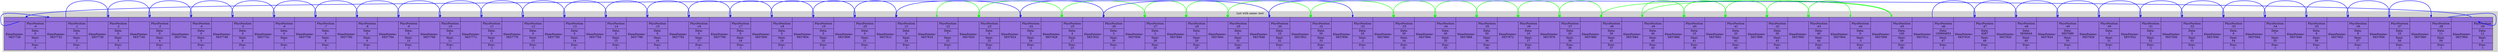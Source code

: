 digraph G{
subgraph clusterlist {
style=filled;
color=lightgrey;
rankdir=LR;
Model [shape=record,style="filled",fillcolor="mediumpurple",label="{{<0>} | {ElemPointer:\n5837728 | {PhysPosition\n:0 | Data:\n0 | Next:\n1 | Prev:\n0}}}| {{<1>} | {ElemPointer:\n5837732 | {PhysPosition\n:1 | Data:\n0 | Next:\n2 | Prev:\n-1}}}| {{<2>} | {ElemPointer:\n5837736 | {PhysPosition\n:2 | Data:\n0 | Next:\n3 | Prev:\n-1}}}| {{<3>} | {ElemPointer:\n5837740 | {PhysPosition\n:3 | Data:\n0 | Next:\n4 | Prev:\n-1}}}| {{<4>} | {ElemPointer:\n5837744 | {PhysPosition\n:4 | Data:\n0 | Next:\n5 | Prev:\n-1}}}| {{<5>} | {ElemPointer:\n5837748 | {PhysPosition\n:5 | Data:\n0 | Next:\n6 | Prev:\n-1}}}| {{<6>} | {ElemPointer:\n5837752 | {PhysPosition\n:6 | Data:\n0 | Next:\n7 | Prev:\n-1}}}| {{<7>} | {ElemPointer:\n5837756 | {PhysPosition\n:7 | Data:\n0 | Next:\n8 | Prev:\n-1}}}| {{<8>} | {ElemPointer:\n5837760 | {PhysPosition\n:8 | Data:\n0 | Next:\n9 | Prev:\n-1}}}| {{<9>} | {ElemPointer:\n5837764 | {PhysPosition\n:9 | Data:\n0 | Next:\n10 | Prev:\n-1}}}| {{<10>} | {ElemPointer:\n5837768 | {PhysPosition\n:10 | Data:\n0 | Next:\n11 | Prev:\n-1}}}| {{<11>} | {ElemPointer:\n5837772 | {PhysPosition\n:11 | Data:\n0 | Next:\n12 | Prev:\n-1}}}| {{<12>} | {ElemPointer:\n5837776 | {PhysPosition\n:12 | Data:\n0 | Next:\n13 | Prev:\n-1}}}| {{<13>} | {ElemPointer:\n5837780 | {PhysPosition\n:13 | Data:\n0 | Next:\n14 | Prev:\n-1}}}| {{<14>} | {ElemPointer:\n5837784 | {PhysPosition\n:14 | Data:\n0 | Next:\n15 | Prev:\n-1}}}| {{<15>} | {ElemPointer:\n5837788 | {PhysPosition\n:15 | Data:\n0 | Next:\n16 | Prev:\n-1}}}| {{<16>} | {ElemPointer:\n5837792 | {PhysPosition\n:16 | Data:\n0 | Next:\n17 | Prev:\n-1}}}| {{<17>} | {ElemPointer:\n5837796 | {PhysPosition\n:17 | Data:\n0 | Next:\n18 | Prev:\n-1}}}| {{<18>} | {ElemPointer:\n5837800 | {PhysPosition\n:18 | Data:\n0 | Next:\n19 | Prev:\n-1}}}| {{<19>} | {ElemPointer:\n5837804 | {PhysPosition\n:19 | Data:\n0 | Next:\n20 | Prev:\n-1}}}| {{<20>} | {ElemPointer:\n5837808 | {PhysPosition\n:20 | Data:\n0 | Next:\n21 | Prev:\n-1}}}| {{<21>} | {ElemPointer:\n5837812 | {PhysPosition\n:21 | Data:\n0 | Next:\n24 | Prev:\n-1}}}| {{<22>} | {ElemPointer:\n5837816 | {PhysPosition\n:22 | Data:\n7 | Next:\n23 | Prev:\n-1}}}| {{<23>} | {ElemPointer:\n5837820 | {PhysPosition\n:23 | Data:\n6 | Next:\n25 | Prev:\n22}}}| {{<24>} | {ElemPointer:\n5837824 | {PhysPosition\n:24 | Data:\n5 | Next:\n26 | Prev:\n-1}}}| {{<25>} | {ElemPointer:\n5837828 | {PhysPosition\n:25 | Data:\n4 | Next:\n27 | Prev:\n23}}}| {{<26>} | {ElemPointer:\n5837832 | {PhysPosition\n:26 | Data:\n3 | Next:\n30 | Prev:\n-1}}}| {{<27>} | {ElemPointer:\n5837836 | {PhysPosition\n:27 | Data:\n2 | Next:\n28 | Prev:\n25}}}| {{<28>} | {ElemPointer:\n5837840 | {PhysPosition\n:28 | Data:\n1 | Next:\n29 | Prev:\n27}}}| {{<29>} | {ElemPointer:\n5837844 | {PhysPosition\n:29 | Data:\n0 | Next:\n31 | Prev:\n28}}}| {{<30>} | {ElemPointer:\n5837848 | {PhysPosition\n:30 | Data:\n10 | Next:\n32 | Prev:\n-1}}}| {{<31>} | {ElemPointer:\n5837852 | {PhysPosition\n:31 | Data:\n50 | Next:\n33 | Prev:\n29}}}| {{<32>} | {ElemPointer:\n5837856 | {PhysPosition\n:32 | Data:\n20 | Next:\n-2 | Prev:\n-1}}}| {{<33>} | {ElemPointer:\n5837860 | {PhysPosition\n:33 | Data:\n30 | Next:\n34 | Prev:\n31}}}| {{<34>} | {ElemPointer:\n5837864 | {PhysPosition\n:34 | Data:\n40 | Next:\n35 | Prev:\n33}}}| {{<35>} | {ElemPointer:\n5837868 | {PhysPosition\n:35 | Data:\n50 | Next:\n36 | Prev:\n34}}}| {{<36>} | {ElemPointer:\n5837872 | {PhysPosition\n:36 | Data:\n10 | Next:\n37 | Prev:\n35}}}| {{<37>} | {ElemPointer:\n5837876 | {PhysPosition\n:37 | Data:\n20 | Next:\n38 | Prev:\n36}}}| {{<38>} | {ElemPointer:\n5837880 | {PhysPosition\n:38 | Data:\n30 | Next:\n45 | Prev:\n37}}}| {{<39>} | {ElemPointer:\n5837884 | {PhysPosition\n:39 | Data:\n40 | Next:\n40 | Prev:\n45}}}| {{<40>} | {ElemPointer:\n5837888 | {PhysPosition\n:40 | Data:\n10 | Next:\n41 | Prev:\n39}}}| {{<41>} | {ElemPointer:\n5837892 | {PhysPosition\n:41 | Data:\n20 | Next:\n42 | Prev:\n40}}}| {{<42>} | {ElemPointer:\n5837896 | {PhysPosition\n:42 | Data:\n30 | Next:\n43 | Prev:\n41}}}| {{<43>} | {ElemPointer:\n5837900 | {PhysPosition\n:43 | Data:\n40 | Next:\n44 | Prev:\n42}}}| {{<44>} | {ElemPointer:\n5837904 | {PhysPosition\n:44 | Data:\n0 | Next:\n-3 | Prev:\n43}}}| {{<45>} | {ElemPointer:\n5837908 | {PhysPosition\n:45 | Data:\n100 | Next:\n39 | Prev:\n38}}}| {{<46>} | {ElemPointer:\n5837912 | {PhysPosition\n:46 | Data:\n150994953 | Next:\n47 | Prev:\n-1}}}| {{<47>} | {ElemPointer:\n5837916 | {PhysPosition\n:47 | Data:\n4587 | Next:\n48 | Prev:\n-1}}}| {{<48>} | {ElemPointer:\n5837920 | {PhysPosition\n:48 | Data:\n5836944 | Next:\n49 | Prev:\n-1}}}| {{<49>} | {ElemPointer:\n5837924 | {PhysPosition\n:49 | Data:\n5837080 | Next:\n50 | Prev:\n-1}}}| {{<50>} | {ElemPointer:\n5837928 | {PhysPosition\n:50 | Data:\n3 | Next:\n51 | Prev:\n-1}}}| {{<51>} | {ElemPointer:\n5837932 | {PhysPosition\n:51 | Data:\n4 | Next:\n52 | Prev:\n-1}}}| {{<52>} | {ElemPointer:\n5837936 | {PhysPosition\n:52 | Data:\n5 | Next:\n53 | Prev:\n-1}}}| {{<53>} | {ElemPointer:\n5837940 | {PhysPosition\n:53 | Data:\n6 | Next:\n54 | Prev:\n-1}}}| {{<54>} | {ElemPointer:\n5837944 | {PhysPosition\n:54 | Data:\n7 | Next:\n55 | Prev:\n-1}}}| {{<55>} | {ElemPointer:\n5837948 | {PhysPosition\n:55 | Data:\n8 | Next:\n56 | Prev:\n-1}}}| {{<56>} | {ElemPointer:\n5837952 | {PhysPosition\n:56 | Data:\n9 | Next:\n57 | Prev:\n-1}}}| {{<57>} | {ElemPointer:\n5837956 | {PhysPosition\n:57 | Data:\n10 | Next:\n58 | Prev:\n-1}}}| {{<58>} | {ElemPointer:\n5837960 | {PhysPosition\n:58 | Data:\n11 | Next:\n59 | Prev:\n-1}}}| {{<59>} | {ElemPointer:\n5837964 | {PhysPosition\n:59 | Data:\n12 | Next:\n0 | Prev:\n-1}}}"];
Model:<22>->Model:<23>[color="green";style="bold";dir="both"];
Model:<23>->Model:<25>[color="green";style="bold";dir="both"];
Model:<25>->Model:<27>[color="green";style="bold";dir="both"];
Model:<27>->Model:<28>[color="green";style="bold";dir="both"];
Model:<28>->Model:<29>[color="green";style="bold";dir="both"];
Model:<29>->Model:<31>[color="green";style="bold";dir="both"];
Model:<31>->Model:<33>[color="green";style="bold";dir="both"];
Model:<33>->Model:<34>[color="green";style="bold";dir="both"];
Model:<34>->Model:<35>[color="green";style="bold";dir="both"];
Model:<35>->Model:<36>[color="green";style="bold";dir="both"];
Model:<36>->Model:<37>[color="green";style="bold";dir="both"];
Model:<37>->Model:<38>[color="green";style="bold";dir="both"];
Model:<38>->Model:<45>[color="green";style="bold";dir="both"];
Model:<45>->Model:<39>[color="green";style="bold";dir="both"];
Model:<39>->Model:<40>[color="green";style="bold";dir="both"];
Model:<40>->Model:<41>[color="green";style="bold";dir="both"];
Model:<41>->Model:<42>[color="green";style="bold";dir="both"];
Model:<42>->Model:<43>[color="green";style="bold";dir="both"];
Model:<43>->Model:<44>[color="green";style="bold";dir="both"];
Model:<46>->Model:<47>[color="blue";style="bold"];
Model:<47>->Model:<48>[color="blue";style="bold"];
Model:<48>->Model:<49>[color="blue";style="bold"];
Model:<49>->Model:<50>[color="blue";style="bold"];
Model:<50>->Model:<51>[color="blue";style="bold"];
Model:<51>->Model:<52>[color="blue";style="bold"];
Model:<52>->Model:<53>[color="blue";style="bold"];
Model:<53>->Model:<54>[color="blue";style="bold"];
Model:<54>->Model:<55>[color="blue";style="bold"];
Model:<55>->Model:<56>[color="blue";style="bold"];
Model:<56>->Model:<57>[color="blue";style="bold"];
Model:<57>->Model:<58>[color="blue";style="bold"];
Model:<58>->Model:<59>[color="blue";style="bold"];
Model:<59>->Model:<0>[color="blue";style="bold"];
Model:<0>->Model:<1>[color="blue";style="bold"];
Model:<1>->Model:<2>[color="blue";style="bold"];
Model:<2>->Model:<3>[color="blue";style="bold"];
Model:<3>->Model:<4>[color="blue";style="bold"];
Model:<4>->Model:<5>[color="blue";style="bold"];
Model:<5>->Model:<6>[color="blue";style="bold"];
Model:<6>->Model:<7>[color="blue";style="bold"];
Model:<7>->Model:<8>[color="blue";style="bold"];
Model:<8>->Model:<9>[color="blue";style="bold"];
Model:<9>->Model:<10>[color="blue";style="bold"];
Model:<10>->Model:<11>[color="blue";style="bold"];
Model:<11>->Model:<12>[color="blue";style="bold"];
Model:<12>->Model:<13>[color="blue";style="bold"];
Model:<13>->Model:<14>[color="blue";style="bold"];
Model:<14>->Model:<15>[color="blue";style="bold"];
Model:<15>->Model:<16>[color="blue";style="bold"];
Model:<16>->Model:<17>[color="blue";style="bold"];
Model:<17>->Model:<18>[color="blue";style="bold"];
Model:<18>->Model:<19>[color="blue";style="bold"];
Model:<19>->Model:<20>[color="blue";style="bold"];
Model:<20>->Model:<21>[color="blue";style="bold"];
Model:<21>->Model:<24>[color="blue";style="bold"];
Model:<24>->Model:<26>[color="blue";style="bold"];
Model:<26>->Model:<30>[color="blue";style="bold"];
Model:<30>->Model:<32>[color="blue";style="bold"];
label = "List with name: test"}
}
